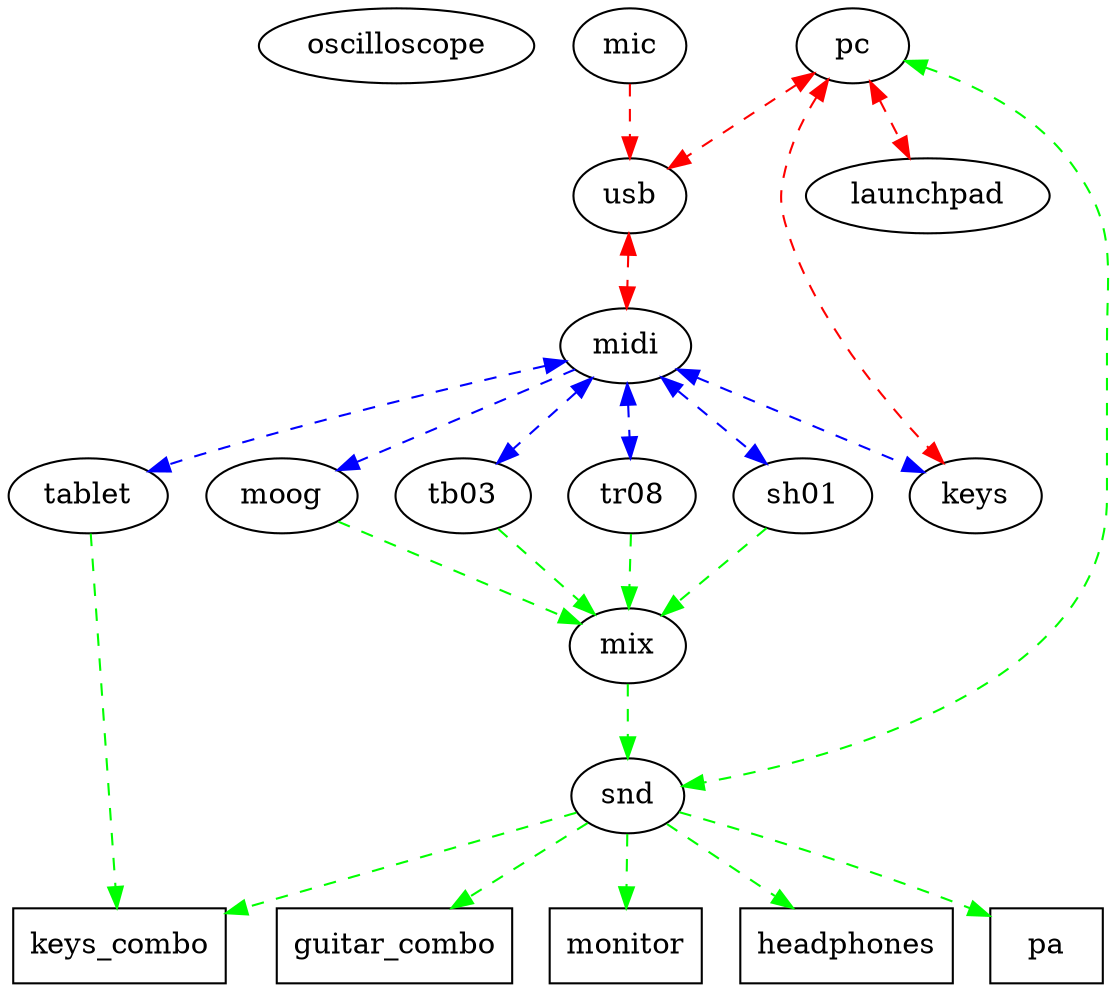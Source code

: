 digraph G {
    concentrate=true;

    oscilloscope;

    # define(`style_audio',`style=dashed')

    pc -> usb [style=dashed, color=red];
    usb -> pc [style=dashed, color=red];

    pc -> snd [style=dashed, color=green];
    snd -> pc [style=dashed, color=green];

    pc -> keys [style=dashed, color=red];
    keys -> pc [style=dashed, color=red];

    tablet -> midi [style=dashed, color=blue];
    midi -> tablet [style=dashed, color=blue];

    midi -> usb [style=dashed, color=red];
    usb -> midi [style=dashed, color=red];

    mic -> usb [style=dashed, color=red];

    keys -> midi [style=dashed, color=blue];
    midi -> keys [style=dashed, color=blue];

    # Moog
    midi -> moog [style=dashed, color=blue];

    tb03 -> midi [style=dashed, color=blue];
    midi -> tb03 [style=dashed, color=blue];

    tr08 -> midi [style=dashed, color=blue];
    midi -> tr08 [style=dashed, color=blue];

    sh01 -> midi [style=dashed, color=blue];
    midi -> sh01 [style=dashed, color=blue];

    mix -> snd [style=dashed, color=green];

    # Synths to mix
    moog -> mix [style=dashed, color=green];
    tb03 -> mix [style=dashed, color=green];
    tr08 -> mix [style=dashed, color=green];
    sh01 -> mix [style=dashed, color=green];

    pc -> launchpad [style=dashed, color=red];
    launchpad -> pc [style=dashed, color=red];

    # Sound outputs
    node [shape=box];
    snd -> pa [style=dashed, color=green];
    snd -> guitar_combo [style=dashed, color=green];
    snd -> monitor [style=dashed, color=green];
    snd -> headphones [style=dashed, color=green];
    snd -> keys_combo [style=dashed, color=green];

    tablet -> keys_combo [style=dashed, color=green];
}
